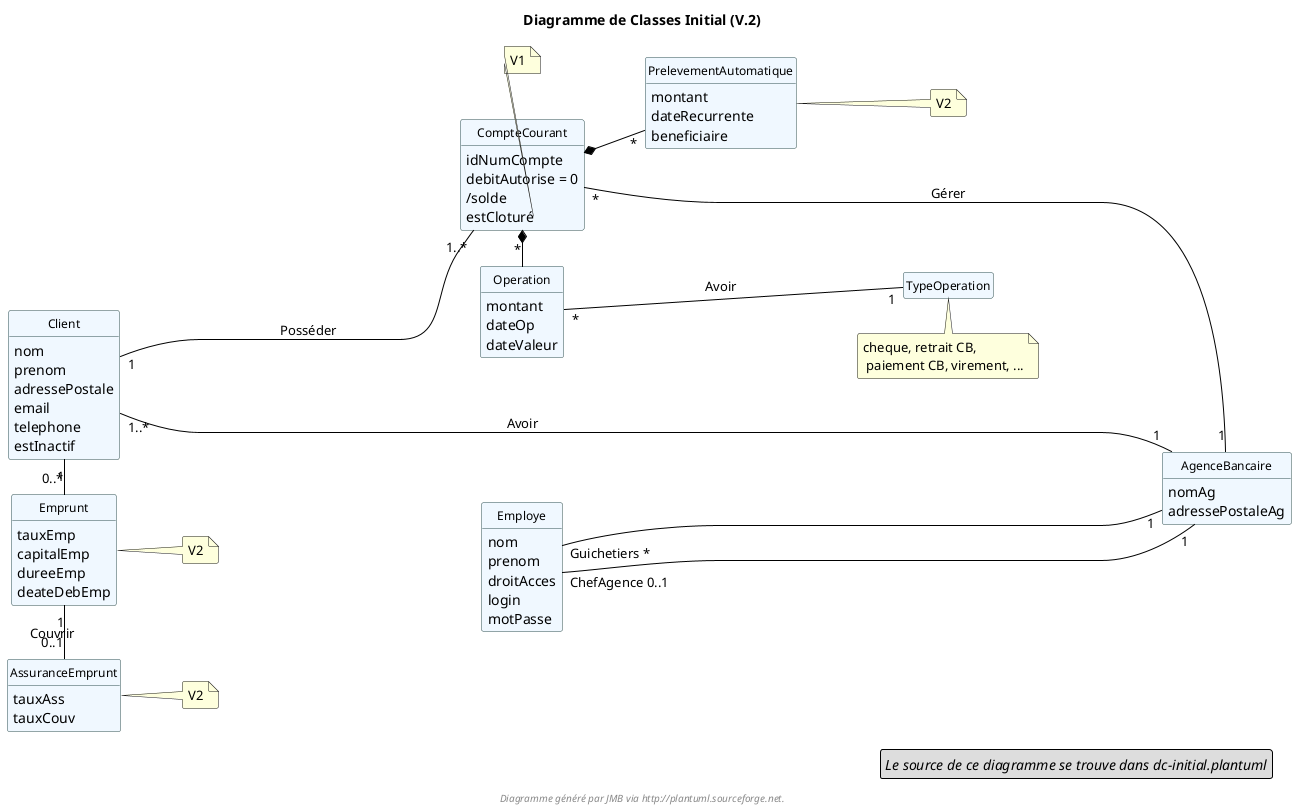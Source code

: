 @startuml dc-initial


'-----------------------------------
' Common definitions for generated models
' JMB 2020
'-----------------------------------

'-----------------------------------
' Content of class
'-----------------------------------
hide circle
hide empty members
hide empty methods

'-----------------------------------
' Colors & Fonts
'-----------------------------------
'Colors => see http://plantuml.com/color
skinparam classAttributeIconSize 0
'skinparam monochrome true
'skinparam monochrome reverse
'skinparam handwritten true
skinparam package {
	BackgroundColor empty
	BorderColor DarkSlateGray
	ArrowColor Black
	FontColor Black
	FontSize 12
	FontName Helvetica
}
skinparam roundcorner 5

skinparam class {
	BackgroundColor AliceBlue
	BorderColor DarkSlateGray
	ArrowColor Black
	FontColor Black
	FontSize 12
	FontName Helvetica
}

skinparam enum {
  	BackgroundColor LightGreen
}

skinparam arrow {
    MessageAlign center
}

'-----------------------------------
' SAE 2.1/2.5 Comptes
' v1. 2022-03-07
'-----------------------------------

'-----------------------------------
' Common definitions for generated models
' JMB 2020
'-----------------------------------

'-----------------------------------
' Content of class
'-----------------------------------
hide circle
hide empty members
hide empty methods

'-----------------------------------
' Colors & Fonts
'-----------------------------------
'Colors => see http://plantuml.com/color
skinparam classAttributeIconSize 0
'skinparam monochrome true
'skinparam monochrome reverse
'skinparam handwritten true
skinparam package {
	BackgroundColor empty
	BorderColor DarkSlateGray
	ArrowColor Black
	FontColor Black
	FontSize 12
	FontName Helvetica
}
skinparam roundcorner 5

skinparam class {
	BackgroundColor AliceBlue
	BorderColor DarkSlateGray
	ArrowColor Black
	FontColor Black
	FontSize 12
	FontName Helvetica
}

skinparam enum {
  	BackgroundColor LightGreen
}

skinparam arrow {
    MessageAlign center
}


'-------------- UC
skinparam actorStyle awesome
left to right direction

skinparam usecase {
	BackgroundColor AliceBlue
	BorderColor DarkSlateGray
}

skinparam actor {
	BorderColor DarkSlateGray
}

skinparam agent {
	BorderColor DarkSlateGray
}



'---- Defines to show/hide versions

'---- Garder une seule des trois lignes ci-dessous pour generer la version souhaitee
!define v0
!define v1
!define v2


!ifdef v0
!define VERSION V.0
!endif
!ifdef v1
!define VERSION V.1
!endif
!ifdef v2
!define VERSION V.2
!endif



'-----------------------------------
' Title & Legend
'-----------------------------------
title Diagramme de Classes Initial (VERSION)
legend right
   <i>Le source de ce diagramme se trouve dans dc-initial.plantuml</i>
 endlegend
center footer <i>Diagramme généré par JMB via http://plantuml.sourceforge.net.</i>

'-----------------------------------
' Classes
'-----------------------------------

'-- v0

class Employe {
  nom
  prenom
  droitAcces
  login
  motPasse
}

class AgenceBancaire {
  nomAg
  adressePostaleAg
}

Class Client {
  nom
  prenom
  adressePostale
  email
  telephone
  estInactif
}

class CompteCourant {
  idNumCompte
  debitAutorise = 0
  /solde
  !ifdef v1
  estCloturé
  !endif
}

!ifdef v1
note left of CompteCourant::estCloturé
V1
end note
!endif

Class Operation {
  montant
  dateOp
  dateValeur
}

class TypeOperation 

Employe "ChefAgence 0..1" ----- "1" AgenceBancaire
Employe "Guichetiers *" ----- "1" AgenceBancaire
Client "1..*" ----- "1" AgenceBancaire : Avoir
Client "1" ----- "1..*" CompteCourant : Posséder
CompteCourant "*" ----- "1" AgenceBancaire : Gérer
CompteCourant *- "*" Operation
Operation "*" --- "1" TypeOperation : Avoir

note bottom of TypeOperation : cheque, retrait CB, \n paiement CB, virement, ...


!ifdef v2
class PrelevementAutomatique {
  montant
  dateRecurrente
  beneficiaire
}

Class Emprunt {
  tauxEmp
  capitalEmp
  dureeEmp
  deateDebEmp
}

class AssuranceEmprunt {
  tauxAss
  tauxCouv
}

Client "1" - "0..*" Emprunt
Emprunt "1" - "0..1" AssuranceEmprunt : Couvrir

CompteCourant *-- "*" PrelevementAutomatique

note right of Emprunt : V2
note right of AssuranceEmprunt : V2
note right of PrelevementAutomatique : V2

!endif



@enduml